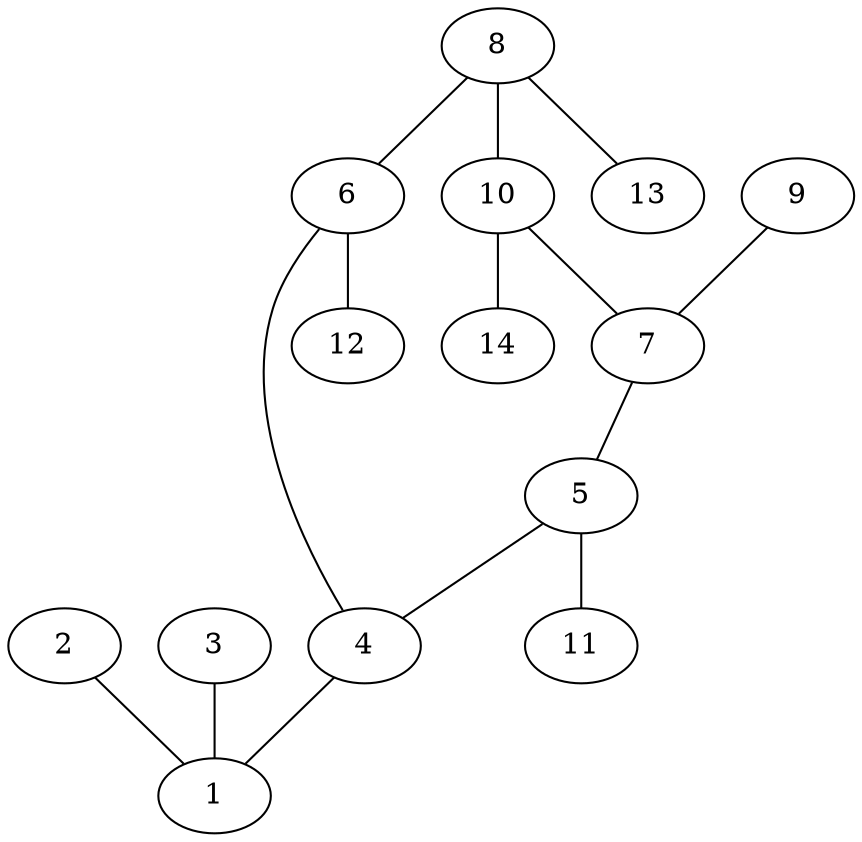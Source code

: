 graph molecule_1454 {
	1	 [chem=C];
	2	 [chem=Cl];
	2 -- 1	 [valence=1];
	3	 [chem=O];
	3 -- 1	 [valence=2];
	4	 [chem=C];
	4 -- 1	 [valence=1];
	5	 [chem=C];
	5 -- 4	 [valence=2];
	11	 [chem=H];
	5 -- 11	 [valence=1];
	6	 [chem=C];
	6 -- 4	 [valence=1];
	12	 [chem=H];
	6 -- 12	 [valence=1];
	7	 [chem=C];
	7 -- 5	 [valence=1];
	8	 [chem=C];
	8 -- 6	 [valence=2];
	10	 [chem=C];
	8 -- 10	 [valence=1];
	13	 [chem=H];
	8 -- 13	 [valence=1];
	9	 [chem=Cl];
	9 -- 7	 [valence=1];
	10 -- 7	 [valence=2];
	14	 [chem=H];
	10 -- 14	 [valence=1];
}
